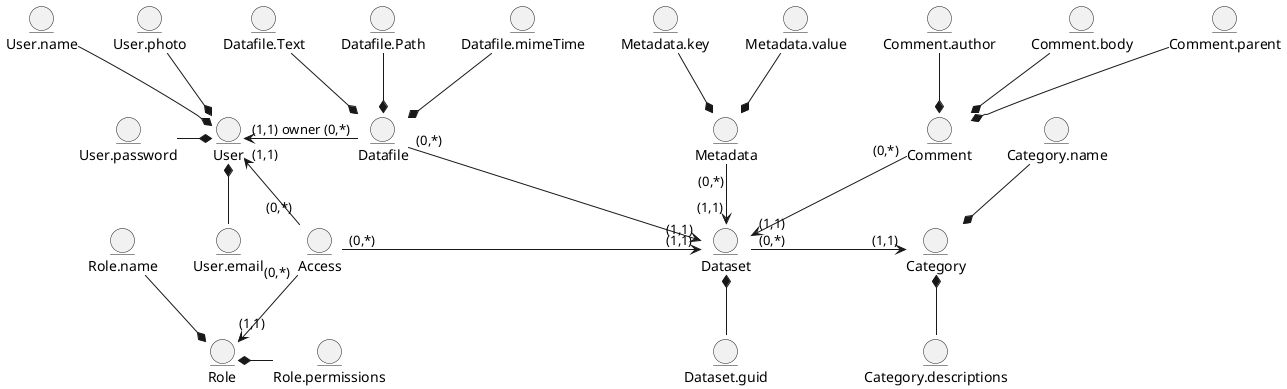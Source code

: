 @startuml
entity User
  entity User.name
  entity User.email
  entity User.password
  entity User.photo
  
  entity Access
  
  entity Role
  entity Role.name
  entity Role.permissions
  
  entity Datafile
  entity Datafile.Text
  entity Datafile.Path
  entity Datafile.mimeTime
  
  entity Dataset
  entity Dataset.guid
  
  entity Metadata
  entity Metadata.key
  entity Metadata.value
  
  entity Comment
  entity Comment.author
  entity Comment.body
  entity Comment.parent
  
  entity Category
  entity Category.name
  entity Category.descriptions
  
  User.email -up-* User
  User.password -r-* User
  User.name --* User
  User.photo --* User
  
  Role.name --* Role
  Role.permissions -l-* Role 
  
  Datafile.Text --* Datafile
  Datafile.Path --* Datafile
  Datafile.mimeTime --* Datafile
  
  Dataset.guid -up-* Dataset
  
  Metadata.key --* Metadata
  Metadata.value --* Metadata
  
  Comment.author --* Comment
  Comment.body --* Comment
  Comment.parent --* Comment
  
  Category.name --* Category 
  Category.descriptions -up-* Category
  
  User "(1,1)"<-down-"(0,*)" Access
  Role "(1,1)"<-up-"(0,*)" Access
  User "(1,1) owner"<-r-"(0,*)" Datafile
  Dataset "(1,1)"<-l-"(0,*)" Access
  Datafile "(0,*)"-down->"(1,1)" Dataset
  Category "(1,1)"<-l-"(0,*)" Dataset
  Metadata "(0,*)" --> "(1,1)" Dataset

  Comment "(0,*)" --> "(1,1)" Dataset
@enduml
